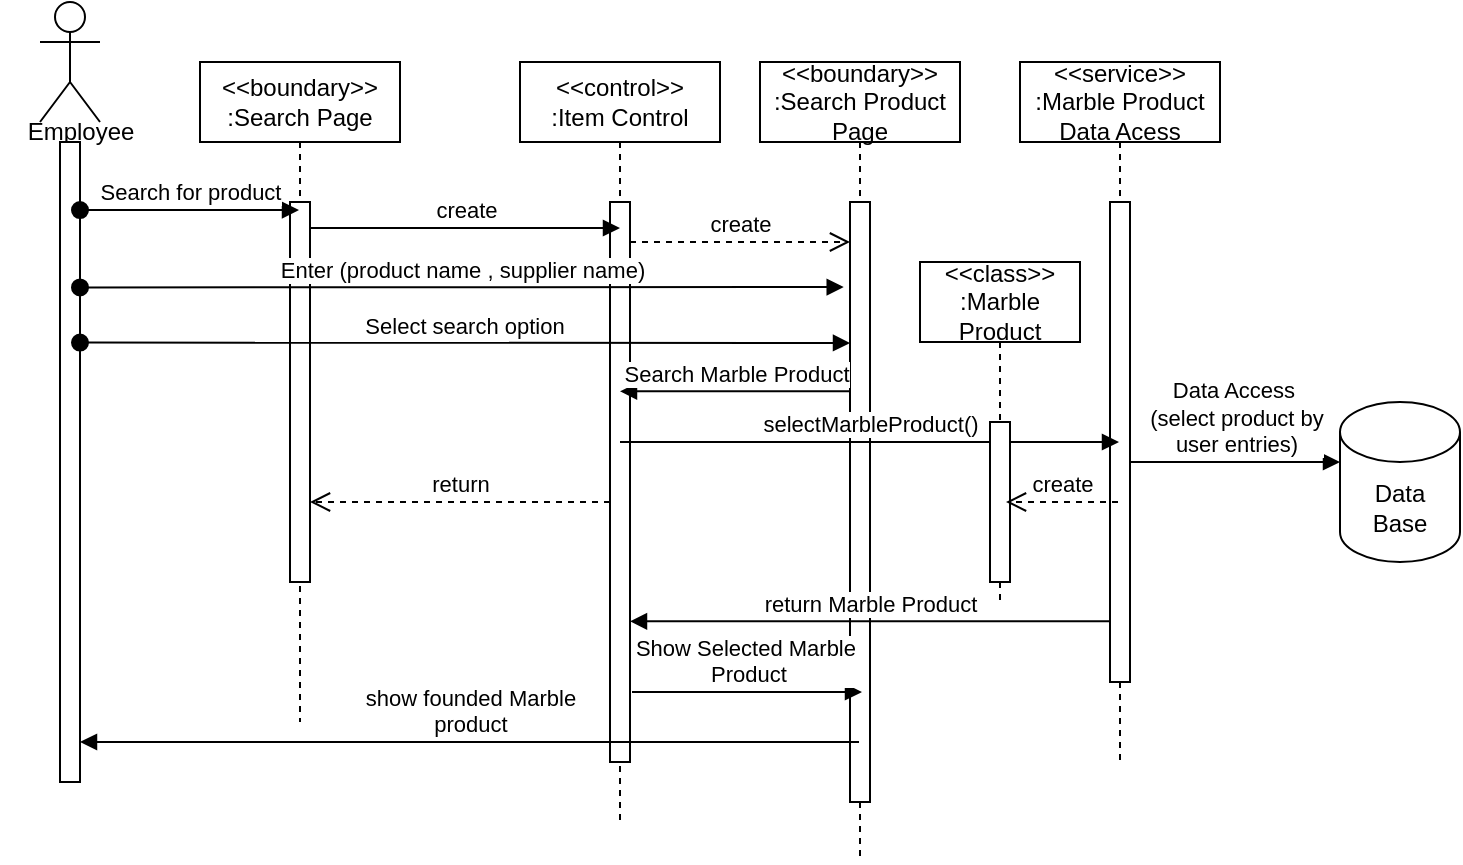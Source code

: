 <mxfile version="24.4.13" type="github">
  <diagram name="Page-1" id="2YBvvXClWsGukQMizWep">
    <mxGraphModel dx="1743" dy="401" grid="1" gridSize="10" guides="1" tooltips="1" connect="1" arrows="1" fold="1" page="1" pageScale="1" pageWidth="850" pageHeight="1100" math="0" shadow="0">
      <root>
        <mxCell id="0" />
        <mxCell id="1" parent="0" />
        <mxCell id="aM9ryv3xv72pqoxQDRHE-1" value="&lt;div&gt;&lt;span style=&quot;background-color: initial;&quot;&gt;&amp;lt;&amp;lt;boundary&amp;gt;&amp;gt;&lt;br&gt;:Search Page&lt;/span&gt;&lt;br&gt;&lt;/div&gt;" style="shape=umlLifeline;perimeter=lifelinePerimeter;whiteSpace=wrap;html=1;container=0;dropTarget=0;collapsible=0;recursiveResize=0;outlineConnect=0;portConstraint=eastwest;newEdgeStyle={&quot;edgeStyle&quot;:&quot;elbowEdgeStyle&quot;,&quot;elbow&quot;:&quot;vertical&quot;,&quot;curved&quot;:0,&quot;rounded&quot;:0};" parent="1" vertex="1">
          <mxGeometry x="60" y="60" width="100" height="330" as="geometry" />
        </mxCell>
        <mxCell id="aM9ryv3xv72pqoxQDRHE-2" value="" style="html=1;points=[];perimeter=orthogonalPerimeter;outlineConnect=0;targetShapes=umlLifeline;portConstraint=eastwest;newEdgeStyle={&quot;edgeStyle&quot;:&quot;elbowEdgeStyle&quot;,&quot;elbow&quot;:&quot;vertical&quot;,&quot;curved&quot;:0,&quot;rounded&quot;:0};" parent="aM9ryv3xv72pqoxQDRHE-1" vertex="1">
          <mxGeometry x="45" y="70" width="10" height="190" as="geometry" />
        </mxCell>
        <mxCell id="aM9ryv3xv72pqoxQDRHE-5" value="&lt;div&gt;&amp;lt;&amp;lt;control&amp;gt;&amp;gt;&lt;/div&gt;:Item Control" style="shape=umlLifeline;perimeter=lifelinePerimeter;whiteSpace=wrap;html=1;container=0;dropTarget=0;collapsible=0;recursiveResize=0;outlineConnect=0;portConstraint=eastwest;newEdgeStyle={&quot;edgeStyle&quot;:&quot;elbowEdgeStyle&quot;,&quot;elbow&quot;:&quot;vertical&quot;,&quot;curved&quot;:0,&quot;rounded&quot;:0};" parent="1" vertex="1">
          <mxGeometry x="220" y="60" width="100" height="380" as="geometry" />
        </mxCell>
        <mxCell id="aM9ryv3xv72pqoxQDRHE-6" value="" style="html=1;points=[];perimeter=orthogonalPerimeter;outlineConnect=0;targetShapes=umlLifeline;portConstraint=eastwest;newEdgeStyle={&quot;edgeStyle&quot;:&quot;elbowEdgeStyle&quot;,&quot;elbow&quot;:&quot;vertical&quot;,&quot;curved&quot;:0,&quot;rounded&quot;:0};" parent="aM9ryv3xv72pqoxQDRHE-5" vertex="1">
          <mxGeometry x="45" y="70" width="10" height="280" as="geometry" />
        </mxCell>
        <mxCell id="aM9ryv3xv72pqoxQDRHE-7" value="create" style="html=1;verticalAlign=bottom;endArrow=block;edgeStyle=elbowEdgeStyle;elbow=vertical;curved=0;rounded=0;" parent="1" edge="1">
          <mxGeometry relative="1" as="geometry">
            <mxPoint x="115.0" y="143.0" as="sourcePoint" />
            <Array as="points">
              <mxPoint x="190" y="143" />
            </Array>
            <mxPoint x="270" y="143" as="targetPoint" />
          </mxGeometry>
        </mxCell>
        <mxCell id="aM9ryv3xv72pqoxQDRHE-8" value="return" style="html=1;verticalAlign=bottom;endArrow=open;dashed=1;endSize=8;edgeStyle=elbowEdgeStyle;elbow=vertical;curved=0;rounded=0;" parent="1" source="aM9ryv3xv72pqoxQDRHE-6" target="aM9ryv3xv72pqoxQDRHE-2" edge="1">
          <mxGeometry relative="1" as="geometry">
            <mxPoint x="195" y="205" as="targetPoint" />
            <Array as="points">
              <mxPoint x="190" y="280" />
            </Array>
          </mxGeometry>
        </mxCell>
        <mxCell id="KCB5_h4MI9SKmkgAHEcB-1" value="" style="shape=umlActor;verticalLabelPosition=bottom;verticalAlign=top;html=1;outlineConnect=0;" vertex="1" parent="1">
          <mxGeometry x="-20" y="30" width="30" height="60" as="geometry" />
        </mxCell>
        <mxCell id="KCB5_h4MI9SKmkgAHEcB-2" value="Employee" style="text;html=1;align=center;verticalAlign=middle;resizable=0;points=[];autosize=1;strokeColor=none;fillColor=none;" vertex="1" parent="1">
          <mxGeometry x="-40" y="80" width="80" height="30" as="geometry" />
        </mxCell>
        <mxCell id="KCB5_h4MI9SKmkgAHEcB-3" value="" style="html=1;points=[[0,0,0,0,5],[0,1,0,0,-5],[1,0,0,0,5],[1,1,0,0,-5]];perimeter=orthogonalPerimeter;outlineConnect=0;targetShapes=umlLifeline;portConstraint=eastwest;newEdgeStyle={&quot;curved&quot;:0,&quot;rounded&quot;:0};" vertex="1" parent="1">
          <mxGeometry x="-10" y="100" width="10" height="320" as="geometry" />
        </mxCell>
        <mxCell id="aM9ryv3xv72pqoxQDRHE-3" value="Search for product" style="html=1;verticalAlign=bottom;startArrow=oval;endArrow=block;startSize=8;edgeStyle=elbowEdgeStyle;elbow=vertical;curved=0;rounded=0;" parent="1" edge="1">
          <mxGeometry relative="1" as="geometry">
            <mxPoint y="134.06" as="sourcePoint" />
            <mxPoint x="109.5" y="134.286" as="targetPoint" />
          </mxGeometry>
        </mxCell>
        <mxCell id="KCB5_h4MI9SKmkgAHEcB-6" value="&lt;div&gt;&amp;lt;&amp;lt;boundary&amp;gt;&amp;gt;&lt;/div&gt;:Search Product Page" style="shape=umlLifeline;perimeter=lifelinePerimeter;whiteSpace=wrap;html=1;container=0;dropTarget=0;collapsible=0;recursiveResize=0;outlineConnect=0;portConstraint=eastwest;newEdgeStyle={&quot;edgeStyle&quot;:&quot;elbowEdgeStyle&quot;,&quot;elbow&quot;:&quot;vertical&quot;,&quot;curved&quot;:0,&quot;rounded&quot;:0};" vertex="1" parent="1">
          <mxGeometry x="340" y="60" width="100" height="400" as="geometry" />
        </mxCell>
        <mxCell id="KCB5_h4MI9SKmkgAHEcB-7" value="" style="html=1;points=[];perimeter=orthogonalPerimeter;outlineConnect=0;targetShapes=umlLifeline;portConstraint=eastwest;newEdgeStyle={&quot;edgeStyle&quot;:&quot;elbowEdgeStyle&quot;,&quot;elbow&quot;:&quot;vertical&quot;,&quot;curved&quot;:0,&quot;rounded&quot;:0};" vertex="1" parent="KCB5_h4MI9SKmkgAHEcB-6">
          <mxGeometry x="45" y="70" width="10" height="300" as="geometry" />
        </mxCell>
        <mxCell id="KCB5_h4MI9SKmkgAHEcB-8" value="create" style="html=1;verticalAlign=bottom;endArrow=open;dashed=1;endSize=8;edgeStyle=elbowEdgeStyle;elbow=vertical;curved=0;rounded=0;" edge="1" parent="1" source="aM9ryv3xv72pqoxQDRHE-6" target="KCB5_h4MI9SKmkgAHEcB-7">
          <mxGeometry relative="1" as="geometry">
            <mxPoint x="380" y="150" as="targetPoint" />
            <Array as="points">
              <mxPoint x="320.0" y="150" />
            </Array>
            <mxPoint x="290" y="150" as="sourcePoint" />
          </mxGeometry>
        </mxCell>
        <mxCell id="KCB5_h4MI9SKmkgAHEcB-9" value="Enter (product name , supplier name)" style="html=1;verticalAlign=bottom;startArrow=oval;endArrow=block;startSize=8;edgeStyle=elbowEdgeStyle;elbow=vertical;curved=0;rounded=0;entryX=-0.314;entryY=0.204;entryDx=0;entryDy=0;entryPerimeter=0;" edge="1" parent="1">
          <mxGeometry relative="1" as="geometry">
            <mxPoint x="-2.274e-13" y="172.714" as="sourcePoint" />
            <mxPoint x="381.86" y="172.72" as="targetPoint" />
          </mxGeometry>
        </mxCell>
        <mxCell id="KCB5_h4MI9SKmkgAHEcB-10" value="Select search option" style="html=1;verticalAlign=bottom;startArrow=oval;endArrow=block;startSize=8;edgeStyle=elbowEdgeStyle;elbow=vertical;curved=0;rounded=0;" edge="1" parent="1">
          <mxGeometry relative="1" as="geometry">
            <mxPoint x="-2.274e-13" y="200.286" as="sourcePoint" />
            <mxPoint x="385.0" y="200.286" as="targetPoint" />
          </mxGeometry>
        </mxCell>
        <mxCell id="KCB5_h4MI9SKmkgAHEcB-11" value="Search Marble Product" style="html=1;verticalAlign=bottom;endArrow=block;edgeStyle=elbowEdgeStyle;elbow=vertical;curved=0;rounded=0;" edge="1" parent="1" source="KCB5_h4MI9SKmkgAHEcB-7" target="aM9ryv3xv72pqoxQDRHE-5">
          <mxGeometry relative="1" as="geometry">
            <mxPoint x="425.0" y="224.64" as="sourcePoint" />
            <Array as="points">
              <mxPoint x="345.0" y="224.64" />
            </Array>
            <mxPoint x="290" y="225" as="targetPoint" />
          </mxGeometry>
        </mxCell>
        <mxCell id="KCB5_h4MI9SKmkgAHEcB-12" value="&lt;div&gt;&amp;lt;&amp;lt;service&amp;gt;&amp;gt;&lt;/div&gt;:Marble Product Data Acess" style="shape=umlLifeline;perimeter=lifelinePerimeter;whiteSpace=wrap;html=1;container=0;dropTarget=0;collapsible=0;recursiveResize=0;outlineConnect=0;portConstraint=eastwest;newEdgeStyle={&quot;edgeStyle&quot;:&quot;elbowEdgeStyle&quot;,&quot;elbow&quot;:&quot;vertical&quot;,&quot;curved&quot;:0,&quot;rounded&quot;:0};" vertex="1" parent="1">
          <mxGeometry x="470" y="60" width="100" height="350" as="geometry" />
        </mxCell>
        <mxCell id="KCB5_h4MI9SKmkgAHEcB-13" value="" style="html=1;points=[];perimeter=orthogonalPerimeter;outlineConnect=0;targetShapes=umlLifeline;portConstraint=eastwest;newEdgeStyle={&quot;edgeStyle&quot;:&quot;elbowEdgeStyle&quot;,&quot;elbow&quot;:&quot;vertical&quot;,&quot;curved&quot;:0,&quot;rounded&quot;:0};" vertex="1" parent="KCB5_h4MI9SKmkgAHEcB-12">
          <mxGeometry x="45" y="70" width="10" height="240" as="geometry" />
        </mxCell>
        <mxCell id="KCB5_h4MI9SKmkgAHEcB-14" value="selectMarbleProduct()" style="html=1;verticalAlign=bottom;endArrow=block;edgeStyle=elbowEdgeStyle;elbow=vertical;curved=0;rounded=0;" edge="1" parent="1" source="aM9ryv3xv72pqoxQDRHE-5" target="KCB5_h4MI9SKmkgAHEcB-12">
          <mxGeometry relative="1" as="geometry">
            <mxPoint x="290" y="250" as="sourcePoint" />
            <Array as="points">
              <mxPoint x="365.0" y="250.0" />
            </Array>
            <mxPoint x="445.0" y="250.0" as="targetPoint" />
          </mxGeometry>
        </mxCell>
        <mxCell id="KCB5_h4MI9SKmkgAHEcB-15" value="Data&lt;br&gt;Base" style="shape=cylinder3;whiteSpace=wrap;html=1;boundedLbl=1;backgroundOutline=1;size=15;" vertex="1" parent="1">
          <mxGeometry x="630" y="230" width="60" height="80" as="geometry" />
        </mxCell>
        <mxCell id="KCB5_h4MI9SKmkgAHEcB-17" value="Data Access&amp;nbsp;&lt;br&gt;(select product by&lt;br&gt;user entries)" style="html=1;verticalAlign=bottom;endArrow=block;edgeStyle=elbowEdgeStyle;elbow=horizontal;curved=0;rounded=0;" edge="1" parent="1" source="KCB5_h4MI9SKmkgAHEcB-13">
          <mxGeometry relative="1" as="geometry">
            <mxPoint x="540" y="260" as="sourcePoint" />
            <Array as="points">
              <mxPoint x="615.0" y="260.0" />
            </Array>
            <mxPoint x="630" y="260" as="targetPoint" />
          </mxGeometry>
        </mxCell>
        <mxCell id="KCB5_h4MI9SKmkgAHEcB-18" value="&lt;div&gt;&amp;lt;&amp;lt;class&amp;gt;&amp;gt;&lt;/div&gt;:Marble&lt;br&gt;Product" style="shape=umlLifeline;perimeter=lifelinePerimeter;whiteSpace=wrap;html=1;container=0;dropTarget=0;collapsible=0;recursiveResize=0;outlineConnect=0;portConstraint=eastwest;newEdgeStyle={&quot;edgeStyle&quot;:&quot;elbowEdgeStyle&quot;,&quot;elbow&quot;:&quot;vertical&quot;,&quot;curved&quot;:0,&quot;rounded&quot;:0};" vertex="1" parent="1">
          <mxGeometry x="420" y="160" width="80" height="170" as="geometry" />
        </mxCell>
        <mxCell id="KCB5_h4MI9SKmkgAHEcB-19" value="" style="html=1;points=[];perimeter=orthogonalPerimeter;outlineConnect=0;targetShapes=umlLifeline;portConstraint=eastwest;newEdgeStyle={&quot;edgeStyle&quot;:&quot;elbowEdgeStyle&quot;,&quot;elbow&quot;:&quot;vertical&quot;,&quot;curved&quot;:0,&quot;rounded&quot;:0};" vertex="1" parent="KCB5_h4MI9SKmkgAHEcB-18">
          <mxGeometry x="35" y="80" width="10" height="80" as="geometry" />
        </mxCell>
        <mxCell id="KCB5_h4MI9SKmkgAHEcB-21" value="create" style="html=1;verticalAlign=bottom;endArrow=open;dashed=1;endSize=8;edgeStyle=elbowEdgeStyle;elbow=vertical;curved=0;rounded=0;" edge="1" parent="1">
          <mxGeometry relative="1" as="geometry">
            <mxPoint x="463" y="280" as="targetPoint" />
            <Array as="points" />
            <mxPoint x="519" y="280" as="sourcePoint" />
          </mxGeometry>
        </mxCell>
        <mxCell id="KCB5_h4MI9SKmkgAHEcB-22" value="return Marble Product" style="html=1;verticalAlign=bottom;endArrow=block;edgeStyle=elbowEdgeStyle;elbow=vertical;curved=0;rounded=0;" edge="1" parent="1" source="KCB5_h4MI9SKmkgAHEcB-13" target="aM9ryv3xv72pqoxQDRHE-6">
          <mxGeometry relative="1" as="geometry">
            <mxPoint x="430" y="340" as="sourcePoint" />
            <Array as="points">
              <mxPoint x="390.0" y="339.64" />
            </Array>
            <mxPoint x="315" y="340" as="targetPoint" />
          </mxGeometry>
        </mxCell>
        <mxCell id="KCB5_h4MI9SKmkgAHEcB-23" value="Show Selected Marble&amp;nbsp;&lt;div&gt;Product&lt;/div&gt;" style="html=1;verticalAlign=bottom;endArrow=block;edgeStyle=elbowEdgeStyle;elbow=vertical;curved=0;rounded=0;" edge="1" parent="1">
          <mxGeometry relative="1" as="geometry">
            <mxPoint x="276" y="375" as="sourcePoint" />
            <Array as="points">
              <mxPoint x="356.0" y="375.0" />
            </Array>
            <mxPoint x="391" y="375" as="targetPoint" />
          </mxGeometry>
        </mxCell>
        <mxCell id="KCB5_h4MI9SKmkgAHEcB-24" value="show founded Marble&lt;br&gt;product" style="html=1;verticalAlign=bottom;endArrow=block;edgeStyle=elbowEdgeStyle;elbow=vertical;curved=0;rounded=0;" edge="1" parent="1" source="KCB5_h4MI9SKmkgAHEcB-6" target="KCB5_h4MI9SKmkgAHEcB-3">
          <mxGeometry relative="1" as="geometry">
            <mxPoint x="315.0" y="400.0" as="sourcePoint" />
            <Array as="points">
              <mxPoint x="235.0" y="400.0" />
            </Array>
            <mxPoint x="160" y="400" as="targetPoint" />
          </mxGeometry>
        </mxCell>
      </root>
    </mxGraphModel>
  </diagram>
</mxfile>
